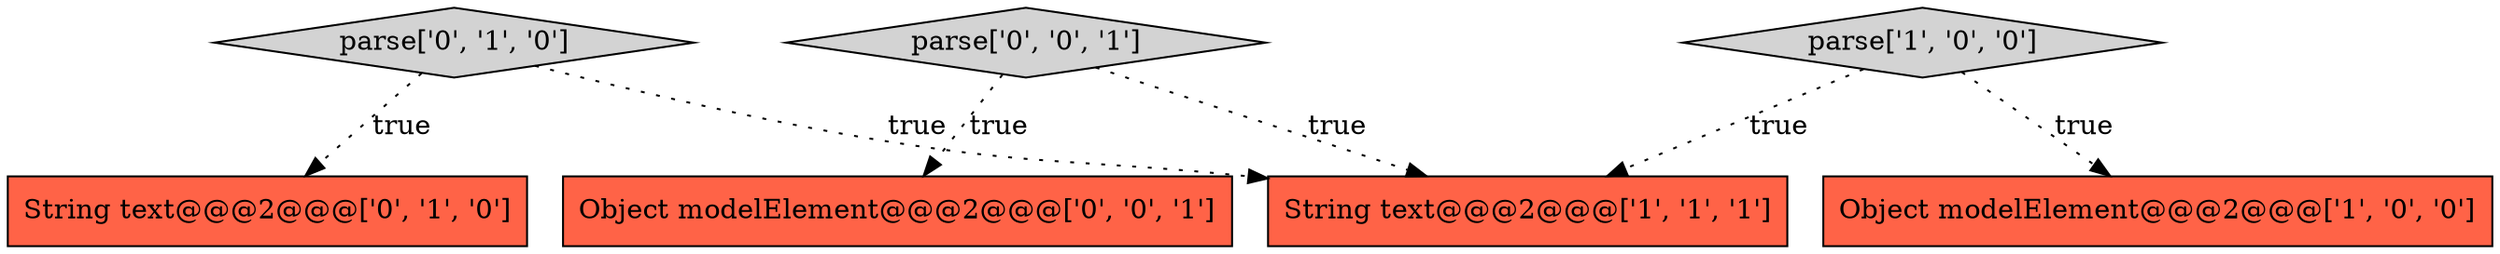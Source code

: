 digraph {
1 [style = filled, label = "String text@@@2@@@['1', '1', '1']", fillcolor = tomato, shape = box image = "AAA0AAABBB1BBB"];
3 [style = filled, label = "parse['0', '1', '0']", fillcolor = lightgray, shape = diamond image = "AAA0AAABBB2BBB"];
5 [style = filled, label = "Object modelElement@@@2@@@['0', '0', '1']", fillcolor = tomato, shape = box image = "AAA0AAABBB3BBB"];
0 [style = filled, label = "Object modelElement@@@2@@@['1', '0', '0']", fillcolor = tomato, shape = box image = "AAA0AAABBB1BBB"];
6 [style = filled, label = "parse['0', '0', '1']", fillcolor = lightgray, shape = diamond image = "AAA0AAABBB3BBB"];
4 [style = filled, label = "String text@@@2@@@['0', '1', '0']", fillcolor = tomato, shape = box image = "AAA0AAABBB2BBB"];
2 [style = filled, label = "parse['1', '0', '0']", fillcolor = lightgray, shape = diamond image = "AAA0AAABBB1BBB"];
3->4 [style = dotted, label="true"];
2->0 [style = dotted, label="true"];
2->1 [style = dotted, label="true"];
3->1 [style = dotted, label="true"];
6->5 [style = dotted, label="true"];
6->1 [style = dotted, label="true"];
}
